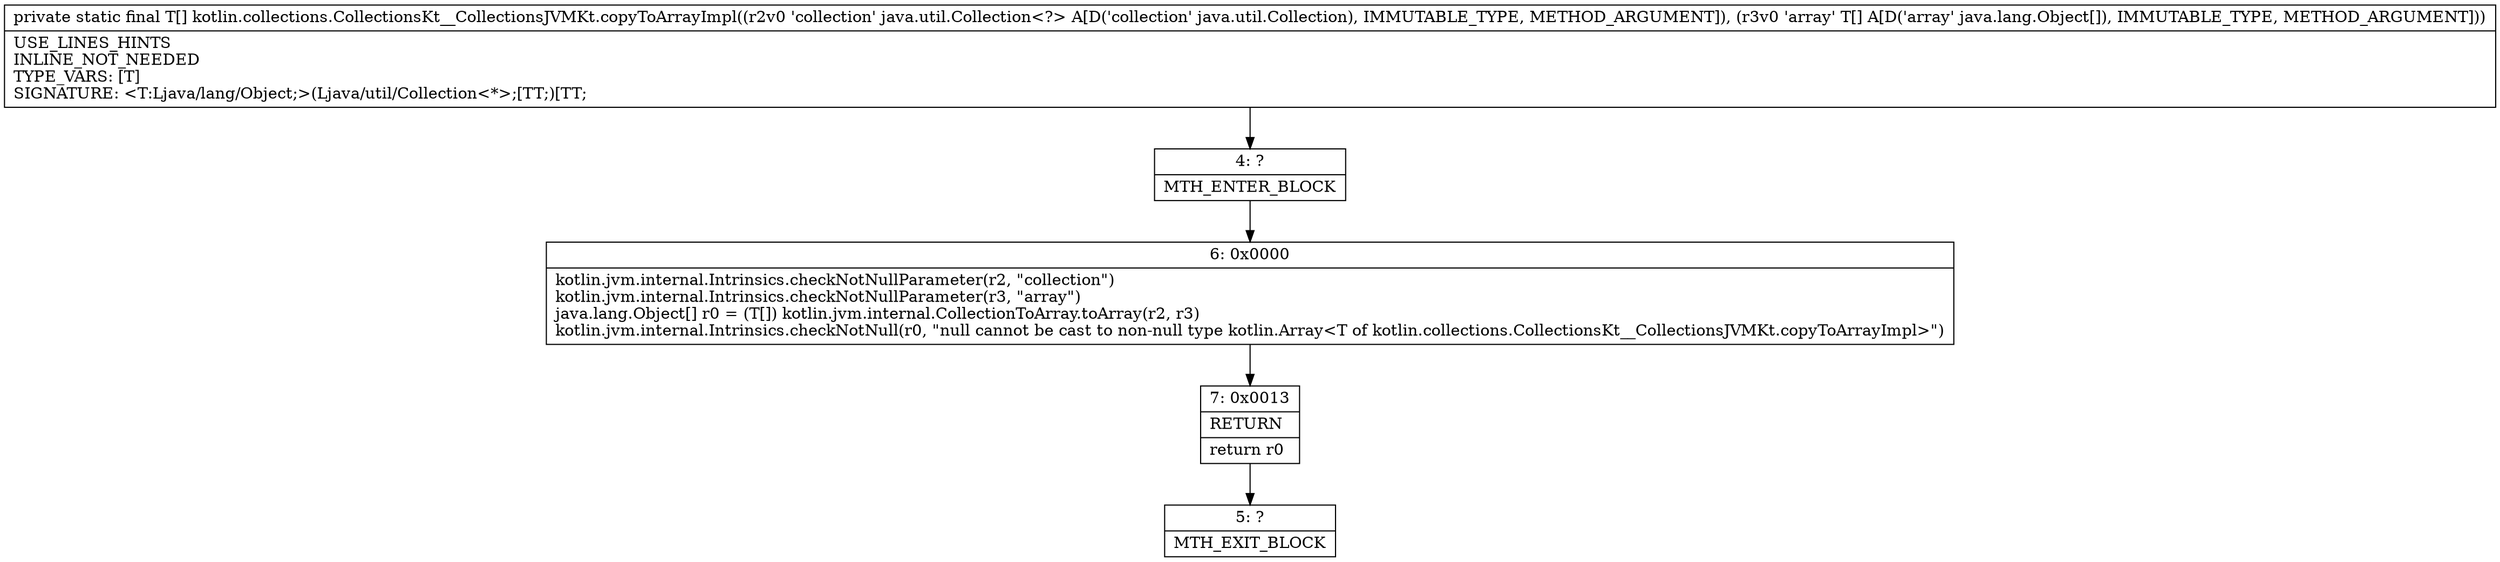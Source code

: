 digraph "CFG forkotlin.collections.CollectionsKt__CollectionsJVMKt.copyToArrayImpl(Ljava\/util\/Collection;[Ljava\/lang\/Object;)[Ljava\/lang\/Object;" {
Node_4 [shape=record,label="{4\:\ ?|MTH_ENTER_BLOCK\l}"];
Node_6 [shape=record,label="{6\:\ 0x0000|kotlin.jvm.internal.Intrinsics.checkNotNullParameter(r2, \"collection\")\lkotlin.jvm.internal.Intrinsics.checkNotNullParameter(r3, \"array\")\ljava.lang.Object[] r0 = (T[]) kotlin.jvm.internal.CollectionToArray.toArray(r2, r3)\lkotlin.jvm.internal.Intrinsics.checkNotNull(r0, \"null cannot be cast to non\-null type kotlin.Array\<T of kotlin.collections.CollectionsKt__CollectionsJVMKt.copyToArrayImpl\>\")\l}"];
Node_7 [shape=record,label="{7\:\ 0x0013|RETURN\l|return r0\l}"];
Node_5 [shape=record,label="{5\:\ ?|MTH_EXIT_BLOCK\l}"];
MethodNode[shape=record,label="{private static final T[] kotlin.collections.CollectionsKt__CollectionsJVMKt.copyToArrayImpl((r2v0 'collection' java.util.Collection\<?\> A[D('collection' java.util.Collection), IMMUTABLE_TYPE, METHOD_ARGUMENT]), (r3v0 'array' T[] A[D('array' java.lang.Object[]), IMMUTABLE_TYPE, METHOD_ARGUMENT]))  | USE_LINES_HINTS\lINLINE_NOT_NEEDED\lTYPE_VARS: [T]\lSIGNATURE: \<T:Ljava\/lang\/Object;\>(Ljava\/util\/Collection\<*\>;[TT;)[TT;\l}"];
MethodNode -> Node_4;Node_4 -> Node_6;
Node_6 -> Node_7;
Node_7 -> Node_5;
}

